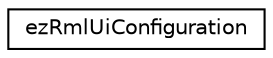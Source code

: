 digraph "Graphical Class Hierarchy"
{
 // LATEX_PDF_SIZE
  edge [fontname="Helvetica",fontsize="10",labelfontname="Helvetica",labelfontsize="10"];
  node [fontname="Helvetica",fontsize="10",shape=record];
  rankdir="LR";
  Node0 [label="ezRmlUiConfiguration",height=0.2,width=0.4,color="black", fillcolor="white", style="filled",URL="$db/db6/structez_rml_ui_configuration.htm",tooltip="The fmod configuration to be used on a specific platform."];
}

